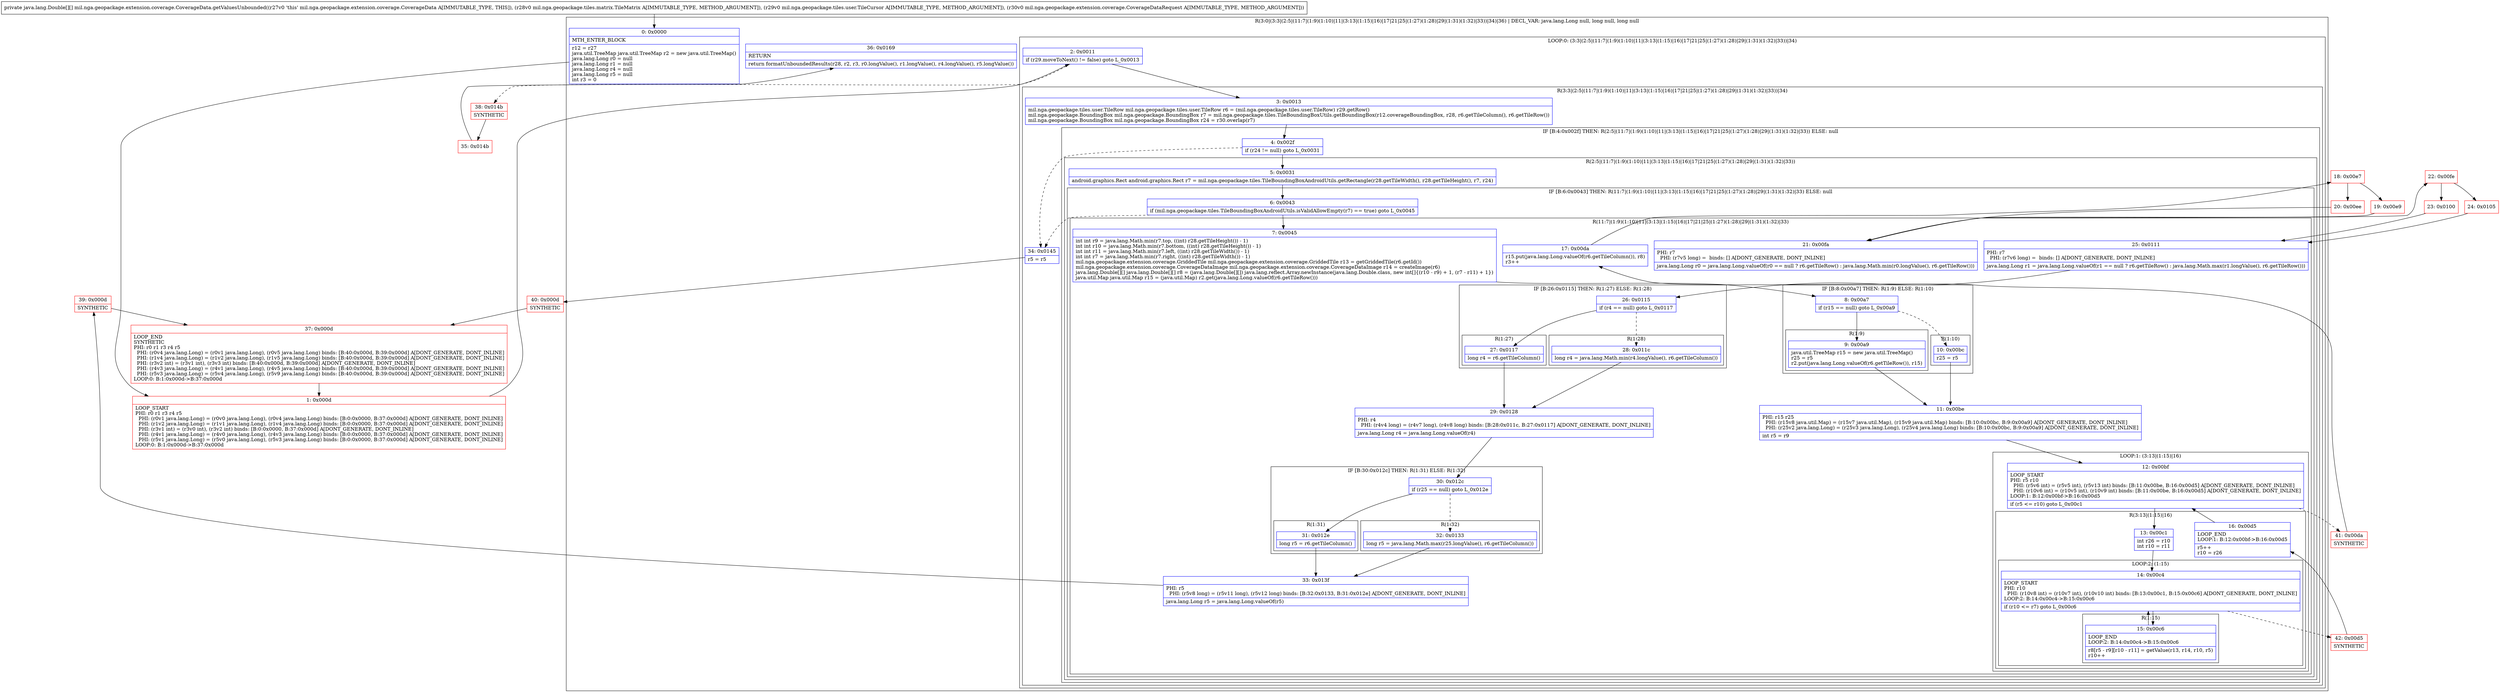 digraph "CFG formil.nga.geopackage.extension.coverage.CoverageData.getValuesUnbounded(Lmil\/nga\/geopackage\/tiles\/matrix\/TileMatrix;Lmil\/nga\/geopackage\/tiles\/user\/TileCursor;Lmil\/nga\/geopackage\/extension\/coverage\/CoverageDataRequest;)[[Ljava\/lang\/Double;" {
subgraph cluster_Region_605569896 {
label = "R(3:0|(3:3|(2:5|(11:7|(1:9)(1:10)|11|(3:13|(1:15)|16)|17|21|25|(1:27)(1:28)|29|(1:31)(1:32)|33))|34)|36) | DECL_VAR: java.lang.Long null, long null, long null\l";
node [shape=record,color=blue];
Node_0 [shape=record,label="{0\:\ 0x0000|MTH_ENTER_BLOCK\l|r12 = r27\ljava.util.TreeMap java.util.TreeMap r2 = new java.util.TreeMap()\ljava.lang.Long r0 = null\ljava.lang.Long r1 = null\ljava.lang.Long r4 = null\ljava.lang.Long r5 = null\lint r3 = 0\l}"];
subgraph cluster_LoopRegion_1910064156 {
label = "LOOP:0: (3:3|(2:5|(11:7|(1:9)(1:10)|11|(3:13|(1:15)|16)|17|21|25|(1:27)(1:28)|29|(1:31)(1:32)|33))|34)";
node [shape=record,color=blue];
Node_2 [shape=record,label="{2\:\ 0x0011|if (r29.moveToNext() != false) goto L_0x0013\l}"];
subgraph cluster_Region_1298719771 {
label = "R(3:3|(2:5|(11:7|(1:9)(1:10)|11|(3:13|(1:15)|16)|17|21|25|(1:27)(1:28)|29|(1:31)(1:32)|33))|34)";
node [shape=record,color=blue];
Node_3 [shape=record,label="{3\:\ 0x0013|mil.nga.geopackage.tiles.user.TileRow mil.nga.geopackage.tiles.user.TileRow r6 = (mil.nga.geopackage.tiles.user.TileRow) r29.getRow()\lmil.nga.geopackage.BoundingBox mil.nga.geopackage.BoundingBox r7 = mil.nga.geopackage.tiles.TileBoundingBoxUtils.getBoundingBox(r12.coverageBoundingBox, r28, r6.getTileColumn(), r6.getTileRow())\lmil.nga.geopackage.BoundingBox mil.nga.geopackage.BoundingBox r24 = r30.overlap(r7)\l}"];
subgraph cluster_IfRegion_1290164915 {
label = "IF [B:4:0x002f] THEN: R(2:5|(11:7|(1:9)(1:10)|11|(3:13|(1:15)|16)|17|21|25|(1:27)(1:28)|29|(1:31)(1:32)|33)) ELSE: null";
node [shape=record,color=blue];
Node_4 [shape=record,label="{4\:\ 0x002f|if (r24 != null) goto L_0x0031\l}"];
subgraph cluster_Region_1470831790 {
label = "R(2:5|(11:7|(1:9)(1:10)|11|(3:13|(1:15)|16)|17|21|25|(1:27)(1:28)|29|(1:31)(1:32)|33))";
node [shape=record,color=blue];
Node_5 [shape=record,label="{5\:\ 0x0031|android.graphics.Rect android.graphics.Rect r7 = mil.nga.geopackage.tiles.TileBoundingBoxAndroidUtils.getRectangle(r28.getTileWidth(), r28.getTileHeight(), r7, r24)\l}"];
subgraph cluster_IfRegion_1181593883 {
label = "IF [B:6:0x0043] THEN: R(11:7|(1:9)(1:10)|11|(3:13|(1:15)|16)|17|21|25|(1:27)(1:28)|29|(1:31)(1:32)|33) ELSE: null";
node [shape=record,color=blue];
Node_6 [shape=record,label="{6\:\ 0x0043|if (mil.nga.geopackage.tiles.TileBoundingBoxAndroidUtils.isValidAllowEmpty(r7) == true) goto L_0x0045\l}"];
subgraph cluster_Region_1057633437 {
label = "R(11:7|(1:9)(1:10)|11|(3:13|(1:15)|16)|17|21|25|(1:27)(1:28)|29|(1:31)(1:32)|33)";
node [shape=record,color=blue];
Node_7 [shape=record,label="{7\:\ 0x0045|int int r9 = java.lang.Math.min(r7.top, ((int) r28.getTileHeight()) \- 1)\lint int r10 = java.lang.Math.min(r7.bottom, ((int) r28.getTileHeight()) \- 1)\lint int r11 = java.lang.Math.min(r7.left, ((int) r28.getTileWidth()) \- 1)\lint int r7 = java.lang.Math.min(r7.right, ((int) r28.getTileWidth()) \- 1)\lmil.nga.geopackage.extension.coverage.GriddedTile mil.nga.geopackage.extension.coverage.GriddedTile r13 = getGriddedTile(r6.getId())\lmil.nga.geopackage.extension.coverage.CoverageDataImage mil.nga.geopackage.extension.coverage.CoverageDataImage r14 = createImage(r6)\ljava.lang.Double[][] java.lang.Double[][] r8 = (java.lang.Double[][]) java.lang.reflect.Array.newInstance(java.lang.Double.class, new int[]\{(r10 \- r9) + 1, (r7 \- r11) + 1\})\ljava.util.Map java.util.Map r15 = (java.util.Map) r2.get(java.lang.Long.valueOf(r6.getTileRow()))\l}"];
subgraph cluster_IfRegion_417837478 {
label = "IF [B:8:0x00a7] THEN: R(1:9) ELSE: R(1:10)";
node [shape=record,color=blue];
Node_8 [shape=record,label="{8\:\ 0x00a7|if (r15 == null) goto L_0x00a9\l}"];
subgraph cluster_Region_1417962792 {
label = "R(1:9)";
node [shape=record,color=blue];
Node_9 [shape=record,label="{9\:\ 0x00a9|java.util.TreeMap r15 = new java.util.TreeMap()\lr25 = r5\lr2.put(java.lang.Long.valueOf(r6.getTileRow()), r15)\l}"];
}
subgraph cluster_Region_984774075 {
label = "R(1:10)";
node [shape=record,color=blue];
Node_10 [shape=record,label="{10\:\ 0x00bc|r25 = r5\l}"];
}
}
Node_11 [shape=record,label="{11\:\ 0x00be|PHI: r15 r25 \l  PHI: (r15v8 java.util.Map) = (r15v7 java.util.Map), (r15v9 java.util.Map) binds: [B:10:0x00bc, B:9:0x00a9] A[DONT_GENERATE, DONT_INLINE]\l  PHI: (r25v2 java.lang.Long) = (r25v3 java.lang.Long), (r25v4 java.lang.Long) binds: [B:10:0x00bc, B:9:0x00a9] A[DONT_GENERATE, DONT_INLINE]\l|int r5 = r9\l}"];
subgraph cluster_LoopRegion_610567199 {
label = "LOOP:1: (3:13|(1:15)|16)";
node [shape=record,color=blue];
Node_12 [shape=record,label="{12\:\ 0x00bf|LOOP_START\lPHI: r5 r10 \l  PHI: (r5v6 int) = (r5v5 int), (r5v13 int) binds: [B:11:0x00be, B:16:0x00d5] A[DONT_GENERATE, DONT_INLINE]\l  PHI: (r10v6 int) = (r10v5 int), (r10v9 int) binds: [B:11:0x00be, B:16:0x00d5] A[DONT_GENERATE, DONT_INLINE]\lLOOP:1: B:12:0x00bf\-\>B:16:0x00d5\l|if (r5 \<= r10) goto L_0x00c1\l}"];
subgraph cluster_Region_1521053243 {
label = "R(3:13|(1:15)|16)";
node [shape=record,color=blue];
Node_13 [shape=record,label="{13\:\ 0x00c1|int r26 = r10\lint r10 = r11\l}"];
subgraph cluster_LoopRegion_262802657 {
label = "LOOP:2: (1:15)";
node [shape=record,color=blue];
Node_14 [shape=record,label="{14\:\ 0x00c4|LOOP_START\lPHI: r10 \l  PHI: (r10v8 int) = (r10v7 int), (r10v10 int) binds: [B:13:0x00c1, B:15:0x00c6] A[DONT_GENERATE, DONT_INLINE]\lLOOP:2: B:14:0x00c4\-\>B:15:0x00c6\l|if (r10 \<= r7) goto L_0x00c6\l}"];
subgraph cluster_Region_1432897108 {
label = "R(1:15)";
node [shape=record,color=blue];
Node_15 [shape=record,label="{15\:\ 0x00c6|LOOP_END\lLOOP:2: B:14:0x00c4\-\>B:15:0x00c6\l|r8[r5 \- r9][r10 \- r11] = getValue(r13, r14, r10, r5)\lr10++\l}"];
}
}
Node_16 [shape=record,label="{16\:\ 0x00d5|LOOP_END\lLOOP:1: B:12:0x00bf\-\>B:16:0x00d5\l|r5++\lr10 = r26\l}"];
}
}
Node_17 [shape=record,label="{17\:\ 0x00da|r15.put(java.lang.Long.valueOf(r6.getTileColumn()), r8)\lr3++\l}"];
Node_21 [shape=record,label="{21\:\ 0x00fa|PHI: r7 \l  PHI: (r7v5 long) =  binds: [] A[DONT_GENERATE, DONT_INLINE]\l|java.lang.Long r0 = java.lang.Long.valueOf(r0 == null ? r6.getTileRow() : java.lang.Math.min(r0.longValue(), r6.getTileRow()))\l}"];
Node_25 [shape=record,label="{25\:\ 0x0111|PHI: r7 \l  PHI: (r7v6 long) =  binds: [] A[DONT_GENERATE, DONT_INLINE]\l|java.lang.Long r1 = java.lang.Long.valueOf(r1 == null ? r6.getTileRow() : java.lang.Math.max(r1.longValue(), r6.getTileRow()))\l}"];
subgraph cluster_IfRegion_1171098349 {
label = "IF [B:26:0x0115] THEN: R(1:27) ELSE: R(1:28)";
node [shape=record,color=blue];
Node_26 [shape=record,label="{26\:\ 0x0115|if (r4 == null) goto L_0x0117\l}"];
subgraph cluster_Region_327228130 {
label = "R(1:27)";
node [shape=record,color=blue];
Node_27 [shape=record,label="{27\:\ 0x0117|long r4 = r6.getTileColumn()\l}"];
}
subgraph cluster_Region_589861439 {
label = "R(1:28)";
node [shape=record,color=blue];
Node_28 [shape=record,label="{28\:\ 0x011c|long r4 = java.lang.Math.min(r4.longValue(), r6.getTileColumn())\l}"];
}
}
Node_29 [shape=record,label="{29\:\ 0x0128|PHI: r4 \l  PHI: (r4v4 long) = (r4v7 long), (r4v8 long) binds: [B:28:0x011c, B:27:0x0117] A[DONT_GENERATE, DONT_INLINE]\l|java.lang.Long r4 = java.lang.Long.valueOf(r4)\l}"];
subgraph cluster_IfRegion_1170143320 {
label = "IF [B:30:0x012c] THEN: R(1:31) ELSE: R(1:32)";
node [shape=record,color=blue];
Node_30 [shape=record,label="{30\:\ 0x012c|if (r25 == null) goto L_0x012e\l}"];
subgraph cluster_Region_1952435143 {
label = "R(1:31)";
node [shape=record,color=blue];
Node_31 [shape=record,label="{31\:\ 0x012e|long r5 = r6.getTileColumn()\l}"];
}
subgraph cluster_Region_2124263787 {
label = "R(1:32)";
node [shape=record,color=blue];
Node_32 [shape=record,label="{32\:\ 0x0133|long r5 = java.lang.Math.max(r25.longValue(), r6.getTileColumn())\l}"];
}
}
Node_33 [shape=record,label="{33\:\ 0x013f|PHI: r5 \l  PHI: (r5v8 long) = (r5v11 long), (r5v12 long) binds: [B:32:0x0133, B:31:0x012e] A[DONT_GENERATE, DONT_INLINE]\l|java.lang.Long r5 = java.lang.Long.valueOf(r5)\l}"];
}
}
}
}
Node_34 [shape=record,label="{34\:\ 0x0145|r5 = r5\l}"];
}
}
Node_36 [shape=record,label="{36\:\ 0x0169|RETURN\l|return formatUnboundedResults(r28, r2, r3, r0.longValue(), r1.longValue(), r4.longValue(), r5.longValue())\l}"];
}
Node_1 [shape=record,color=red,label="{1\:\ 0x000d|LOOP_START\lPHI: r0 r1 r3 r4 r5 \l  PHI: (r0v1 java.lang.Long) = (r0v0 java.lang.Long), (r0v4 java.lang.Long) binds: [B:0:0x0000, B:37:0x000d] A[DONT_GENERATE, DONT_INLINE]\l  PHI: (r1v2 java.lang.Long) = (r1v1 java.lang.Long), (r1v4 java.lang.Long) binds: [B:0:0x0000, B:37:0x000d] A[DONT_GENERATE, DONT_INLINE]\l  PHI: (r3v1 int) = (r3v0 int), (r3v2 int) binds: [B:0:0x0000, B:37:0x000d] A[DONT_GENERATE, DONT_INLINE]\l  PHI: (r4v1 java.lang.Long) = (r4v0 java.lang.Long), (r4v3 java.lang.Long) binds: [B:0:0x0000, B:37:0x000d] A[DONT_GENERATE, DONT_INLINE]\l  PHI: (r5v1 java.lang.Long) = (r5v0 java.lang.Long), (r5v3 java.lang.Long) binds: [B:0:0x0000, B:37:0x000d] A[DONT_GENERATE, DONT_INLINE]\lLOOP:0: B:1:0x000d\-\>B:37:0x000d\l}"];
Node_18 [shape=record,color=red,label="{18\:\ 0x00e7}"];
Node_19 [shape=record,color=red,label="{19\:\ 0x00e9}"];
Node_20 [shape=record,color=red,label="{20\:\ 0x00ee}"];
Node_22 [shape=record,color=red,label="{22\:\ 0x00fe}"];
Node_23 [shape=record,color=red,label="{23\:\ 0x0100}"];
Node_24 [shape=record,color=red,label="{24\:\ 0x0105}"];
Node_35 [shape=record,color=red,label="{35\:\ 0x014b}"];
Node_37 [shape=record,color=red,label="{37\:\ 0x000d|LOOP_END\lSYNTHETIC\lPHI: r0 r1 r3 r4 r5 \l  PHI: (r0v4 java.lang.Long) = (r0v1 java.lang.Long), (r0v5 java.lang.Long) binds: [B:40:0x000d, B:39:0x000d] A[DONT_GENERATE, DONT_INLINE]\l  PHI: (r1v4 java.lang.Long) = (r1v2 java.lang.Long), (r1v5 java.lang.Long) binds: [B:40:0x000d, B:39:0x000d] A[DONT_GENERATE, DONT_INLINE]\l  PHI: (r3v2 int) = (r3v1 int), (r3v3 int) binds: [B:40:0x000d, B:39:0x000d] A[DONT_GENERATE, DONT_INLINE]\l  PHI: (r4v3 java.lang.Long) = (r4v1 java.lang.Long), (r4v5 java.lang.Long) binds: [B:40:0x000d, B:39:0x000d] A[DONT_GENERATE, DONT_INLINE]\l  PHI: (r5v3 java.lang.Long) = (r5v4 java.lang.Long), (r5v9 java.lang.Long) binds: [B:40:0x000d, B:39:0x000d] A[DONT_GENERATE, DONT_INLINE]\lLOOP:0: B:1:0x000d\-\>B:37:0x000d\l}"];
Node_38 [shape=record,color=red,label="{38\:\ 0x014b|SYNTHETIC\l}"];
Node_39 [shape=record,color=red,label="{39\:\ 0x000d|SYNTHETIC\l}"];
Node_40 [shape=record,color=red,label="{40\:\ 0x000d|SYNTHETIC\l}"];
Node_41 [shape=record,color=red,label="{41\:\ 0x00da|SYNTHETIC\l}"];
Node_42 [shape=record,color=red,label="{42\:\ 0x00d5|SYNTHETIC\l}"];
MethodNode[shape=record,label="{private java.lang.Double[][] mil.nga.geopackage.extension.coverage.CoverageData.getValuesUnbounded((r27v0 'this' mil.nga.geopackage.extension.coverage.CoverageData A[IMMUTABLE_TYPE, THIS]), (r28v0 mil.nga.geopackage.tiles.matrix.TileMatrix A[IMMUTABLE_TYPE, METHOD_ARGUMENT]), (r29v0 mil.nga.geopackage.tiles.user.TileCursor A[IMMUTABLE_TYPE, METHOD_ARGUMENT]), (r30v0 mil.nga.geopackage.extension.coverage.CoverageDataRequest A[IMMUTABLE_TYPE, METHOD_ARGUMENT])) }"];
MethodNode -> Node_0;
Node_0 -> Node_1;
Node_2 -> Node_3;
Node_2 -> Node_38[style=dashed];
Node_3 -> Node_4;
Node_4 -> Node_5;
Node_4 -> Node_34[style=dashed];
Node_5 -> Node_6;
Node_6 -> Node_7;
Node_6 -> Node_34[style=dashed];
Node_7 -> Node_8;
Node_8 -> Node_9;
Node_8 -> Node_10[style=dashed];
Node_9 -> Node_11;
Node_10 -> Node_11;
Node_11 -> Node_12;
Node_12 -> Node_13;
Node_12 -> Node_41[style=dashed];
Node_13 -> Node_14;
Node_14 -> Node_15;
Node_14 -> Node_42[style=dashed];
Node_15 -> Node_14;
Node_16 -> Node_12;
Node_17 -> Node_18;
Node_21 -> Node_22;
Node_25 -> Node_26;
Node_26 -> Node_27;
Node_26 -> Node_28[style=dashed];
Node_27 -> Node_29;
Node_28 -> Node_29;
Node_29 -> Node_30;
Node_30 -> Node_31;
Node_30 -> Node_32[style=dashed];
Node_31 -> Node_33;
Node_32 -> Node_33;
Node_33 -> Node_39;
Node_34 -> Node_40;
Node_1 -> Node_2;
Node_18 -> Node_19;
Node_18 -> Node_20;
Node_19 -> Node_21;
Node_20 -> Node_21;
Node_22 -> Node_23;
Node_22 -> Node_24;
Node_23 -> Node_25;
Node_24 -> Node_25;
Node_35 -> Node_36;
Node_37 -> Node_1;
Node_38 -> Node_35;
Node_39 -> Node_37;
Node_40 -> Node_37;
Node_41 -> Node_17;
Node_42 -> Node_16;
}

